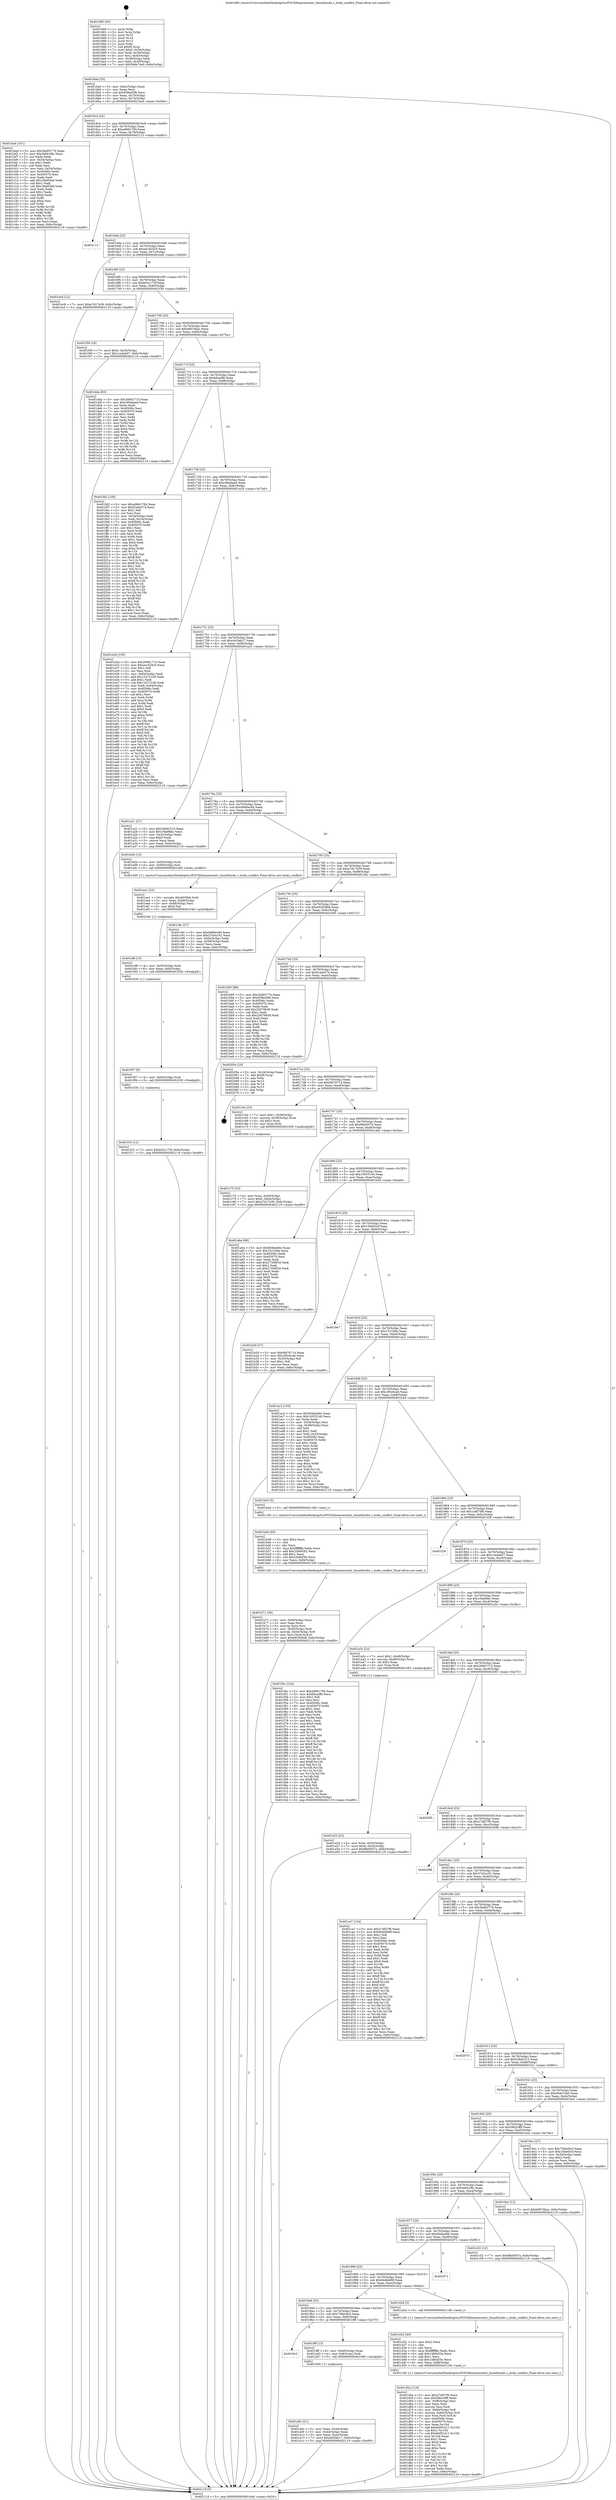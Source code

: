 digraph "0x401680" {
  label = "0x401680 (/mnt/c/Users/mathe/Desktop/tcc/POCII/binaries/extr_linuxfslocks.c_locks_conflict_Final-ollvm.out::main(0))"
  labelloc = "t"
  node[shape=record]

  Entry [label="",width=0.3,height=0.3,shape=circle,fillcolor=black,style=filled]
  "0x4016ad" [label="{
     0x4016ad [23]\l
     | [instrs]\l
     &nbsp;&nbsp;0x4016ad \<+3\>: mov -0x6c(%rbp),%eax\l
     &nbsp;&nbsp;0x4016b0 \<+2\>: mov %eax,%ecx\l
     &nbsp;&nbsp;0x4016b2 \<+6\>: sub $0x938ee5f8,%ecx\l
     &nbsp;&nbsp;0x4016b8 \<+3\>: mov %eax,-0x70(%rbp)\l
     &nbsp;&nbsp;0x4016bb \<+3\>: mov %ecx,-0x74(%rbp)\l
     &nbsp;&nbsp;0x4016be \<+6\>: je 0000000000401bed \<main+0x56d\>\l
  }"]
  "0x401bed" [label="{
     0x401bed [101]\l
     | [instrs]\l
     &nbsp;&nbsp;0x401bed \<+5\>: mov $0x3bd02776,%eax\l
     &nbsp;&nbsp;0x401bf2 \<+5\>: mov $0x5e841f6c,%ecx\l
     &nbsp;&nbsp;0x401bf7 \<+2\>: xor %edx,%edx\l
     &nbsp;&nbsp;0x401bf9 \<+3\>: mov -0x54(%rbp),%esi\l
     &nbsp;&nbsp;0x401bfc \<+3\>: sub $0x1,%edx\l
     &nbsp;&nbsp;0x401bff \<+2\>: sub %edx,%esi\l
     &nbsp;&nbsp;0x401c01 \<+3\>: mov %esi,-0x54(%rbp)\l
     &nbsp;&nbsp;0x401c04 \<+7\>: mov 0x40506c,%edx\l
     &nbsp;&nbsp;0x401c0b \<+7\>: mov 0x405070,%esi\l
     &nbsp;&nbsp;0x401c12 \<+2\>: mov %edx,%edi\l
     &nbsp;&nbsp;0x401c14 \<+6\>: add $0x18a6f3a6,%edi\l
     &nbsp;&nbsp;0x401c1a \<+3\>: sub $0x1,%edi\l
     &nbsp;&nbsp;0x401c1d \<+6\>: sub $0x18a6f3a6,%edi\l
     &nbsp;&nbsp;0x401c23 \<+3\>: imul %edi,%edx\l
     &nbsp;&nbsp;0x401c26 \<+3\>: and $0x1,%edx\l
     &nbsp;&nbsp;0x401c29 \<+3\>: cmp $0x0,%edx\l
     &nbsp;&nbsp;0x401c2c \<+4\>: sete %r8b\l
     &nbsp;&nbsp;0x401c30 \<+3\>: cmp $0xa,%esi\l
     &nbsp;&nbsp;0x401c33 \<+4\>: setl %r9b\l
     &nbsp;&nbsp;0x401c37 \<+3\>: mov %r8b,%r10b\l
     &nbsp;&nbsp;0x401c3a \<+3\>: and %r9b,%r10b\l
     &nbsp;&nbsp;0x401c3d \<+3\>: xor %r9b,%r8b\l
     &nbsp;&nbsp;0x401c40 \<+3\>: or %r8b,%r10b\l
     &nbsp;&nbsp;0x401c43 \<+4\>: test $0x1,%r10b\l
     &nbsp;&nbsp;0x401c47 \<+3\>: cmovne %ecx,%eax\l
     &nbsp;&nbsp;0x401c4a \<+3\>: mov %eax,-0x6c(%rbp)\l
     &nbsp;&nbsp;0x401c4d \<+5\>: jmp 0000000000402119 \<main+0xa99\>\l
  }"]
  "0x4016c4" [label="{
     0x4016c4 [22]\l
     | [instrs]\l
     &nbsp;&nbsp;0x4016c4 \<+5\>: jmp 00000000004016c9 \<main+0x49\>\l
     &nbsp;&nbsp;0x4016c9 \<+3\>: mov -0x70(%rbp),%eax\l
     &nbsp;&nbsp;0x4016cc \<+5\>: sub $0xa9661784,%eax\l
     &nbsp;&nbsp;0x4016d1 \<+3\>: mov %eax,-0x78(%rbp)\l
     &nbsp;&nbsp;0x4016d4 \<+6\>: je 0000000000402112 \<main+0xa92\>\l
  }"]
  Exit [label="",width=0.3,height=0.3,shape=circle,fillcolor=black,style=filled,peripheries=2]
  "0x402112" [label="{
     0x402112\l
  }", style=dashed]
  "0x4016da" [label="{
     0x4016da [22]\l
     | [instrs]\l
     &nbsp;&nbsp;0x4016da \<+5\>: jmp 00000000004016df \<main+0x5f\>\l
     &nbsp;&nbsp;0x4016df \<+3\>: mov -0x70(%rbp),%eax\l
     &nbsp;&nbsp;0x4016e2 \<+5\>: sub $0xae1625c5,%eax\l
     &nbsp;&nbsp;0x4016e7 \<+3\>: mov %eax,-0x7c(%rbp)\l
     &nbsp;&nbsp;0x4016ea \<+6\>: je 0000000000401ec8 \<main+0x848\>\l
  }"]
  "0x401f10" [label="{
     0x401f10 [12]\l
     | [instrs]\l
     &nbsp;&nbsp;0x401f10 \<+7\>: movl $0xb03c173f,-0x6c(%rbp)\l
     &nbsp;&nbsp;0x401f17 \<+5\>: jmp 0000000000402119 \<main+0xa99\>\l
  }"]
  "0x401ec8" [label="{
     0x401ec8 [12]\l
     | [instrs]\l
     &nbsp;&nbsp;0x401ec8 \<+7\>: movl $0xe7d17e39,-0x6c(%rbp)\l
     &nbsp;&nbsp;0x401ecf \<+5\>: jmp 0000000000402119 \<main+0xa99\>\l
  }"]
  "0x4016f0" [label="{
     0x4016f0 [22]\l
     | [instrs]\l
     &nbsp;&nbsp;0x4016f0 \<+5\>: jmp 00000000004016f5 \<main+0x75\>\l
     &nbsp;&nbsp;0x4016f5 \<+3\>: mov -0x70(%rbp),%eax\l
     &nbsp;&nbsp;0x4016f8 \<+5\>: sub $0xb03c173f,%eax\l
     &nbsp;&nbsp;0x4016fd \<+3\>: mov %eax,-0x80(%rbp)\l
     &nbsp;&nbsp;0x401700 \<+6\>: je 0000000000401f39 \<main+0x8b9\>\l
  }"]
  "0x401f07" [label="{
     0x401f07 [9]\l
     | [instrs]\l
     &nbsp;&nbsp;0x401f07 \<+4\>: mov -0x60(%rbp),%rdi\l
     &nbsp;&nbsp;0x401f0b \<+5\>: call 0000000000401030 \<free@plt\>\l
     | [calls]\l
     &nbsp;&nbsp;0x401030 \{1\} (unknown)\l
  }"]
  "0x401f39" [label="{
     0x401f39 [19]\l
     | [instrs]\l
     &nbsp;&nbsp;0x401f39 \<+7\>: movl $0x0,-0x34(%rbp)\l
     &nbsp;&nbsp;0x401f40 \<+7\>: movl $0x1ca4ab07,-0x6c(%rbp)\l
     &nbsp;&nbsp;0x401f47 \<+5\>: jmp 0000000000402119 \<main+0xa99\>\l
  }"]
  "0x401706" [label="{
     0x401706 [25]\l
     | [instrs]\l
     &nbsp;&nbsp;0x401706 \<+5\>: jmp 000000000040170b \<main+0x8b\>\l
     &nbsp;&nbsp;0x40170b \<+3\>: mov -0x70(%rbp),%eax\l
     &nbsp;&nbsp;0x40170e \<+5\>: sub $0xb9074bac,%eax\l
     &nbsp;&nbsp;0x401713 \<+6\>: mov %eax,-0x84(%rbp)\l
     &nbsp;&nbsp;0x401719 \<+6\>: je 0000000000401dda \<main+0x75a\>\l
  }"]
  "0x401ef8" [label="{
     0x401ef8 [15]\l
     | [instrs]\l
     &nbsp;&nbsp;0x401ef8 \<+4\>: mov -0x50(%rbp),%rdi\l
     &nbsp;&nbsp;0x401efc \<+6\>: mov %eax,-0xfc(%rbp)\l
     &nbsp;&nbsp;0x401f02 \<+5\>: call 0000000000401030 \<free@plt\>\l
     | [calls]\l
     &nbsp;&nbsp;0x401030 \{1\} (unknown)\l
  }"]
  "0x401dda" [label="{
     0x401dda [83]\l
     | [instrs]\l
     &nbsp;&nbsp;0x401dda \<+5\>: mov $0x269d1715,%eax\l
     &nbsp;&nbsp;0x401ddf \<+5\>: mov $0xc90abaed,%ecx\l
     &nbsp;&nbsp;0x401de4 \<+2\>: xor %edx,%edx\l
     &nbsp;&nbsp;0x401de6 \<+7\>: mov 0x40506c,%esi\l
     &nbsp;&nbsp;0x401ded \<+7\>: mov 0x405070,%edi\l
     &nbsp;&nbsp;0x401df4 \<+3\>: sub $0x1,%edx\l
     &nbsp;&nbsp;0x401df7 \<+3\>: mov %esi,%r8d\l
     &nbsp;&nbsp;0x401dfa \<+3\>: add %edx,%r8d\l
     &nbsp;&nbsp;0x401dfd \<+4\>: imul %r8d,%esi\l
     &nbsp;&nbsp;0x401e01 \<+3\>: and $0x1,%esi\l
     &nbsp;&nbsp;0x401e04 \<+3\>: cmp $0x0,%esi\l
     &nbsp;&nbsp;0x401e07 \<+4\>: sete %r9b\l
     &nbsp;&nbsp;0x401e0b \<+3\>: cmp $0xa,%edi\l
     &nbsp;&nbsp;0x401e0e \<+4\>: setl %r10b\l
     &nbsp;&nbsp;0x401e12 \<+3\>: mov %r9b,%r11b\l
     &nbsp;&nbsp;0x401e15 \<+3\>: and %r10b,%r11b\l
     &nbsp;&nbsp;0x401e18 \<+3\>: xor %r10b,%r9b\l
     &nbsp;&nbsp;0x401e1b \<+3\>: or %r9b,%r11b\l
     &nbsp;&nbsp;0x401e1e \<+4\>: test $0x1,%r11b\l
     &nbsp;&nbsp;0x401e22 \<+3\>: cmovne %ecx,%eax\l
     &nbsp;&nbsp;0x401e25 \<+3\>: mov %eax,-0x6c(%rbp)\l
     &nbsp;&nbsp;0x401e28 \<+5\>: jmp 0000000000402119 \<main+0xa99\>\l
  }"]
  "0x40171f" [label="{
     0x40171f [25]\l
     | [instrs]\l
     &nbsp;&nbsp;0x40171f \<+5\>: jmp 0000000000401724 \<main+0xa4\>\l
     &nbsp;&nbsp;0x401724 \<+3\>: mov -0x70(%rbp),%eax\l
     &nbsp;&nbsp;0x401727 \<+5\>: sub $0xbfcacffe,%eax\l
     &nbsp;&nbsp;0x40172c \<+6\>: mov %eax,-0x88(%rbp)\l
     &nbsp;&nbsp;0x401732 \<+6\>: je 0000000000401fd2 \<main+0x952\>\l
  }"]
  "0x401ee1" [label="{
     0x401ee1 [23]\l
     | [instrs]\l
     &nbsp;&nbsp;0x401ee1 \<+10\>: movabs $0x4030b6,%rdi\l
     &nbsp;&nbsp;0x401eeb \<+3\>: mov %eax,-0x68(%rbp)\l
     &nbsp;&nbsp;0x401eee \<+3\>: mov -0x68(%rbp),%esi\l
     &nbsp;&nbsp;0x401ef1 \<+2\>: mov $0x0,%al\l
     &nbsp;&nbsp;0x401ef3 \<+5\>: call 0000000000401040 \<printf@plt\>\l
     | [calls]\l
     &nbsp;&nbsp;0x401040 \{1\} (unknown)\l
  }"]
  "0x401fd2" [label="{
     0x401fd2 [140]\l
     | [instrs]\l
     &nbsp;&nbsp;0x401fd2 \<+5\>: mov $0xa9661784,%eax\l
     &nbsp;&nbsp;0x401fd7 \<+5\>: mov $0xf1a0e374,%ecx\l
     &nbsp;&nbsp;0x401fdc \<+2\>: mov $0x1,%dl\l
     &nbsp;&nbsp;0x401fde \<+2\>: xor %esi,%esi\l
     &nbsp;&nbsp;0x401fe0 \<+3\>: mov -0x34(%rbp),%edi\l
     &nbsp;&nbsp;0x401fe3 \<+3\>: mov %edi,-0x24(%rbp)\l
     &nbsp;&nbsp;0x401fe6 \<+7\>: mov 0x40506c,%edi\l
     &nbsp;&nbsp;0x401fed \<+8\>: mov 0x405070,%r8d\l
     &nbsp;&nbsp;0x401ff5 \<+3\>: sub $0x1,%esi\l
     &nbsp;&nbsp;0x401ff8 \<+3\>: mov %edi,%r9d\l
     &nbsp;&nbsp;0x401ffb \<+3\>: add %esi,%r9d\l
     &nbsp;&nbsp;0x401ffe \<+4\>: imul %r9d,%edi\l
     &nbsp;&nbsp;0x402002 \<+3\>: and $0x1,%edi\l
     &nbsp;&nbsp;0x402005 \<+3\>: cmp $0x0,%edi\l
     &nbsp;&nbsp;0x402008 \<+4\>: sete %r10b\l
     &nbsp;&nbsp;0x40200c \<+4\>: cmp $0xa,%r8d\l
     &nbsp;&nbsp;0x402010 \<+4\>: setl %r11b\l
     &nbsp;&nbsp;0x402014 \<+3\>: mov %r10b,%bl\l
     &nbsp;&nbsp;0x402017 \<+3\>: xor $0xff,%bl\l
     &nbsp;&nbsp;0x40201a \<+3\>: mov %r11b,%r14b\l
     &nbsp;&nbsp;0x40201d \<+4\>: xor $0xff,%r14b\l
     &nbsp;&nbsp;0x402021 \<+3\>: xor $0x1,%dl\l
     &nbsp;&nbsp;0x402024 \<+3\>: mov %bl,%r15b\l
     &nbsp;&nbsp;0x402027 \<+4\>: and $0xff,%r15b\l
     &nbsp;&nbsp;0x40202b \<+3\>: and %dl,%r10b\l
     &nbsp;&nbsp;0x40202e \<+3\>: mov %r14b,%r12b\l
     &nbsp;&nbsp;0x402031 \<+4\>: and $0xff,%r12b\l
     &nbsp;&nbsp;0x402035 \<+3\>: and %dl,%r11b\l
     &nbsp;&nbsp;0x402038 \<+3\>: or %r10b,%r15b\l
     &nbsp;&nbsp;0x40203b \<+3\>: or %r11b,%r12b\l
     &nbsp;&nbsp;0x40203e \<+3\>: xor %r12b,%r15b\l
     &nbsp;&nbsp;0x402041 \<+3\>: or %r14b,%bl\l
     &nbsp;&nbsp;0x402044 \<+3\>: xor $0xff,%bl\l
     &nbsp;&nbsp;0x402047 \<+3\>: or $0x1,%dl\l
     &nbsp;&nbsp;0x40204a \<+2\>: and %dl,%bl\l
     &nbsp;&nbsp;0x40204c \<+3\>: or %bl,%r15b\l
     &nbsp;&nbsp;0x40204f \<+4\>: test $0x1,%r15b\l
     &nbsp;&nbsp;0x402053 \<+3\>: cmovne %ecx,%eax\l
     &nbsp;&nbsp;0x402056 \<+3\>: mov %eax,-0x6c(%rbp)\l
     &nbsp;&nbsp;0x402059 \<+5\>: jmp 0000000000402119 \<main+0xa99\>\l
  }"]
  "0x401738" [label="{
     0x401738 [25]\l
     | [instrs]\l
     &nbsp;&nbsp;0x401738 \<+5\>: jmp 000000000040173d \<main+0xbd\>\l
     &nbsp;&nbsp;0x40173d \<+3\>: mov -0x70(%rbp),%eax\l
     &nbsp;&nbsp;0x401740 \<+5\>: sub $0xc90abaed,%eax\l
     &nbsp;&nbsp;0x401745 \<+6\>: mov %eax,-0x8c(%rbp)\l
     &nbsp;&nbsp;0x40174b \<+6\>: je 0000000000401e2d \<main+0x7ad\>\l
  }"]
  "0x401d5a" [label="{
     0x401d5a [116]\l
     | [instrs]\l
     &nbsp;&nbsp;0x401d5a \<+5\>: mov $0x27df27f6,%ecx\l
     &nbsp;&nbsp;0x401d5f \<+5\>: mov $0x59b2cff9,%edx\l
     &nbsp;&nbsp;0x401d64 \<+6\>: mov -0xf8(%rbp),%esi\l
     &nbsp;&nbsp;0x401d6a \<+3\>: imul %eax,%esi\l
     &nbsp;&nbsp;0x401d6d \<+3\>: movslq %esi,%rdi\l
     &nbsp;&nbsp;0x401d70 \<+4\>: mov -0x60(%rbp),%r8\l
     &nbsp;&nbsp;0x401d74 \<+4\>: movslq -0x64(%rbp),%r9\l
     &nbsp;&nbsp;0x401d78 \<+4\>: mov %rdi,(%r8,%r9,8)\l
     &nbsp;&nbsp;0x401d7c \<+7\>: mov 0x40506c,%eax\l
     &nbsp;&nbsp;0x401d83 \<+7\>: mov 0x405070,%esi\l
     &nbsp;&nbsp;0x401d8a \<+3\>: mov %eax,%r10d\l
     &nbsp;&nbsp;0x401d8d \<+7\>: add $0x640f1d11,%r10d\l
     &nbsp;&nbsp;0x401d94 \<+4\>: sub $0x1,%r10d\l
     &nbsp;&nbsp;0x401d98 \<+7\>: sub $0x640f1d11,%r10d\l
     &nbsp;&nbsp;0x401d9f \<+4\>: imul %r10d,%eax\l
     &nbsp;&nbsp;0x401da3 \<+3\>: and $0x1,%eax\l
     &nbsp;&nbsp;0x401da6 \<+3\>: cmp $0x0,%eax\l
     &nbsp;&nbsp;0x401da9 \<+4\>: sete %r11b\l
     &nbsp;&nbsp;0x401dad \<+3\>: cmp $0xa,%esi\l
     &nbsp;&nbsp;0x401db0 \<+3\>: setl %bl\l
     &nbsp;&nbsp;0x401db3 \<+3\>: mov %r11b,%r14b\l
     &nbsp;&nbsp;0x401db6 \<+3\>: and %bl,%r14b\l
     &nbsp;&nbsp;0x401db9 \<+3\>: xor %bl,%r11b\l
     &nbsp;&nbsp;0x401dbc \<+3\>: or %r11b,%r14b\l
     &nbsp;&nbsp;0x401dbf \<+4\>: test $0x1,%r14b\l
     &nbsp;&nbsp;0x401dc3 \<+3\>: cmovne %edx,%ecx\l
     &nbsp;&nbsp;0x401dc6 \<+3\>: mov %ecx,-0x6c(%rbp)\l
     &nbsp;&nbsp;0x401dc9 \<+5\>: jmp 0000000000402119 \<main+0xa99\>\l
  }"]
  "0x401e2d" [label="{
     0x401e2d [155]\l
     | [instrs]\l
     &nbsp;&nbsp;0x401e2d \<+5\>: mov $0x269d1715,%eax\l
     &nbsp;&nbsp;0x401e32 \<+5\>: mov $0xae1625c5,%ecx\l
     &nbsp;&nbsp;0x401e37 \<+2\>: mov $0x1,%dl\l
     &nbsp;&nbsp;0x401e39 \<+2\>: xor %esi,%esi\l
     &nbsp;&nbsp;0x401e3b \<+3\>: mov -0x64(%rbp),%edi\l
     &nbsp;&nbsp;0x401e3e \<+6\>: add $0x124721d0,%edi\l
     &nbsp;&nbsp;0x401e44 \<+3\>: add $0x1,%edi\l
     &nbsp;&nbsp;0x401e47 \<+6\>: sub $0x124721d0,%edi\l
     &nbsp;&nbsp;0x401e4d \<+3\>: mov %edi,-0x64(%rbp)\l
     &nbsp;&nbsp;0x401e50 \<+7\>: mov 0x40506c,%edi\l
     &nbsp;&nbsp;0x401e57 \<+8\>: mov 0x405070,%r8d\l
     &nbsp;&nbsp;0x401e5f \<+3\>: sub $0x1,%esi\l
     &nbsp;&nbsp;0x401e62 \<+3\>: mov %edi,%r9d\l
     &nbsp;&nbsp;0x401e65 \<+3\>: add %esi,%r9d\l
     &nbsp;&nbsp;0x401e68 \<+4\>: imul %r9d,%edi\l
     &nbsp;&nbsp;0x401e6c \<+3\>: and $0x1,%edi\l
     &nbsp;&nbsp;0x401e6f \<+3\>: cmp $0x0,%edi\l
     &nbsp;&nbsp;0x401e72 \<+4\>: sete %r10b\l
     &nbsp;&nbsp;0x401e76 \<+4\>: cmp $0xa,%r8d\l
     &nbsp;&nbsp;0x401e7a \<+4\>: setl %r11b\l
     &nbsp;&nbsp;0x401e7e \<+3\>: mov %r10b,%bl\l
     &nbsp;&nbsp;0x401e81 \<+3\>: xor $0xff,%bl\l
     &nbsp;&nbsp;0x401e84 \<+3\>: mov %r11b,%r14b\l
     &nbsp;&nbsp;0x401e87 \<+4\>: xor $0xff,%r14b\l
     &nbsp;&nbsp;0x401e8b \<+3\>: xor $0x0,%dl\l
     &nbsp;&nbsp;0x401e8e \<+3\>: mov %bl,%r15b\l
     &nbsp;&nbsp;0x401e91 \<+4\>: and $0x0,%r15b\l
     &nbsp;&nbsp;0x401e95 \<+3\>: and %dl,%r10b\l
     &nbsp;&nbsp;0x401e98 \<+3\>: mov %r14b,%r12b\l
     &nbsp;&nbsp;0x401e9b \<+4\>: and $0x0,%r12b\l
     &nbsp;&nbsp;0x401e9f \<+3\>: and %dl,%r11b\l
     &nbsp;&nbsp;0x401ea2 \<+3\>: or %r10b,%r15b\l
     &nbsp;&nbsp;0x401ea5 \<+3\>: or %r11b,%r12b\l
     &nbsp;&nbsp;0x401ea8 \<+3\>: xor %r12b,%r15b\l
     &nbsp;&nbsp;0x401eab \<+3\>: or %r14b,%bl\l
     &nbsp;&nbsp;0x401eae \<+3\>: xor $0xff,%bl\l
     &nbsp;&nbsp;0x401eb1 \<+3\>: or $0x0,%dl\l
     &nbsp;&nbsp;0x401eb4 \<+2\>: and %dl,%bl\l
     &nbsp;&nbsp;0x401eb6 \<+3\>: or %bl,%r15b\l
     &nbsp;&nbsp;0x401eb9 \<+4\>: test $0x1,%r15b\l
     &nbsp;&nbsp;0x401ebd \<+3\>: cmovne %ecx,%eax\l
     &nbsp;&nbsp;0x401ec0 \<+3\>: mov %eax,-0x6c(%rbp)\l
     &nbsp;&nbsp;0x401ec3 \<+5\>: jmp 0000000000402119 \<main+0xa99\>\l
  }"]
  "0x401751" [label="{
     0x401751 [25]\l
     | [instrs]\l
     &nbsp;&nbsp;0x401751 \<+5\>: jmp 0000000000401756 \<main+0xd6\>\l
     &nbsp;&nbsp;0x401756 \<+3\>: mov -0x70(%rbp),%eax\l
     &nbsp;&nbsp;0x401759 \<+5\>: sub $0xcb03eb17,%eax\l
     &nbsp;&nbsp;0x40175e \<+6\>: mov %eax,-0x90(%rbp)\l
     &nbsp;&nbsp;0x401764 \<+6\>: je 0000000000401a21 \<main+0x3a1\>\l
  }"]
  "0x401d32" [label="{
     0x401d32 [40]\l
     | [instrs]\l
     &nbsp;&nbsp;0x401d32 \<+5\>: mov $0x2,%ecx\l
     &nbsp;&nbsp;0x401d37 \<+1\>: cltd\l
     &nbsp;&nbsp;0x401d38 \<+2\>: idiv %ecx\l
     &nbsp;&nbsp;0x401d3a \<+6\>: imul $0xfffffffe,%edx,%ecx\l
     &nbsp;&nbsp;0x401d40 \<+6\>: add $0x1480a55e,%ecx\l
     &nbsp;&nbsp;0x401d46 \<+3\>: add $0x1,%ecx\l
     &nbsp;&nbsp;0x401d49 \<+6\>: sub $0x1480a55e,%ecx\l
     &nbsp;&nbsp;0x401d4f \<+6\>: mov %ecx,-0xf8(%rbp)\l
     &nbsp;&nbsp;0x401d55 \<+5\>: call 0000000000401160 \<next_i\>\l
     | [calls]\l
     &nbsp;&nbsp;0x401160 \{1\} (/mnt/c/Users/mathe/Desktop/tcc/POCII/binaries/extr_linuxfslocks.c_locks_conflict_Final-ollvm.out::next_i)\l
  }"]
  "0x401a21" [label="{
     0x401a21 [27]\l
     | [instrs]\l
     &nbsp;&nbsp;0x401a21 \<+5\>: mov $0x526d2315,%eax\l
     &nbsp;&nbsp;0x401a26 \<+5\>: mov $0x1f4a66bc,%ecx\l
     &nbsp;&nbsp;0x401a2b \<+3\>: mov -0x2c(%rbp),%edx\l
     &nbsp;&nbsp;0x401a2e \<+3\>: cmp $0x0,%edx\l
     &nbsp;&nbsp;0x401a31 \<+3\>: cmove %ecx,%eax\l
     &nbsp;&nbsp;0x401a34 \<+3\>: mov %eax,-0x6c(%rbp)\l
     &nbsp;&nbsp;0x401a37 \<+5\>: jmp 0000000000402119 \<main+0xa99\>\l
  }"]
  "0x40176a" [label="{
     0x40176a [25]\l
     | [instrs]\l
     &nbsp;&nbsp;0x40176a \<+5\>: jmp 000000000040176f \<main+0xef\>\l
     &nbsp;&nbsp;0x40176f \<+3\>: mov -0x70(%rbp),%eax\l
     &nbsp;&nbsp;0x401772 \<+5\>: sub $0xd480ec8d,%eax\l
     &nbsp;&nbsp;0x401777 \<+6\>: mov %eax,-0x94(%rbp)\l
     &nbsp;&nbsp;0x40177d \<+6\>: je 0000000000401ed4 \<main+0x854\>\l
  }"]
  "0x401c75" [label="{
     0x401c75 [23]\l
     | [instrs]\l
     &nbsp;&nbsp;0x401c75 \<+4\>: mov %rax,-0x60(%rbp)\l
     &nbsp;&nbsp;0x401c79 \<+7\>: movl $0x0,-0x64(%rbp)\l
     &nbsp;&nbsp;0x401c80 \<+7\>: movl $0xe7d17e39,-0x6c(%rbp)\l
     &nbsp;&nbsp;0x401c87 \<+5\>: jmp 0000000000402119 \<main+0xa99\>\l
  }"]
  "0x401ed4" [label="{
     0x401ed4 [13]\l
     | [instrs]\l
     &nbsp;&nbsp;0x401ed4 \<+4\>: mov -0x50(%rbp),%rdi\l
     &nbsp;&nbsp;0x401ed8 \<+4\>: mov -0x60(%rbp),%rsi\l
     &nbsp;&nbsp;0x401edc \<+5\>: call 0000000000401400 \<locks_conflict\>\l
     | [calls]\l
     &nbsp;&nbsp;0x401400 \{1\} (/mnt/c/Users/mathe/Desktop/tcc/POCII/binaries/extr_linuxfslocks.c_locks_conflict_Final-ollvm.out::locks_conflict)\l
  }"]
  "0x401783" [label="{
     0x401783 [25]\l
     | [instrs]\l
     &nbsp;&nbsp;0x401783 \<+5\>: jmp 0000000000401788 \<main+0x108\>\l
     &nbsp;&nbsp;0x401788 \<+3\>: mov -0x70(%rbp),%eax\l
     &nbsp;&nbsp;0x40178b \<+5\>: sub $0xe7d17e39,%eax\l
     &nbsp;&nbsp;0x401790 \<+6\>: mov %eax,-0x98(%rbp)\l
     &nbsp;&nbsp;0x401796 \<+6\>: je 0000000000401c8c \<main+0x60c\>\l
  }"]
  "0x401b71" [label="{
     0x401b71 [36]\l
     | [instrs]\l
     &nbsp;&nbsp;0x401b71 \<+6\>: mov -0xf4(%rbp),%ecx\l
     &nbsp;&nbsp;0x401b77 \<+3\>: imul %eax,%ecx\l
     &nbsp;&nbsp;0x401b7a \<+3\>: movslq %ecx,%rsi\l
     &nbsp;&nbsp;0x401b7d \<+4\>: mov -0x50(%rbp),%rdi\l
     &nbsp;&nbsp;0x401b81 \<+4\>: movslq -0x54(%rbp),%r8\l
     &nbsp;&nbsp;0x401b85 \<+4\>: mov %rsi,(%rdi,%r8,8)\l
     &nbsp;&nbsp;0x401b89 \<+7\>: movl $0xe92928e8,-0x6c(%rbp)\l
     &nbsp;&nbsp;0x401b90 \<+5\>: jmp 0000000000402119 \<main+0xa99\>\l
  }"]
  "0x401c8c" [label="{
     0x401c8c [27]\l
     | [instrs]\l
     &nbsp;&nbsp;0x401c8c \<+5\>: mov $0xd480ec8d,%eax\l
     &nbsp;&nbsp;0x401c91 \<+5\>: mov $0x37e5a191,%ecx\l
     &nbsp;&nbsp;0x401c96 \<+3\>: mov -0x64(%rbp),%edx\l
     &nbsp;&nbsp;0x401c99 \<+3\>: cmp -0x58(%rbp),%edx\l
     &nbsp;&nbsp;0x401c9c \<+3\>: cmovl %ecx,%eax\l
     &nbsp;&nbsp;0x401c9f \<+3\>: mov %eax,-0x6c(%rbp)\l
     &nbsp;&nbsp;0x401ca2 \<+5\>: jmp 0000000000402119 \<main+0xa99\>\l
  }"]
  "0x40179c" [label="{
     0x40179c [25]\l
     | [instrs]\l
     &nbsp;&nbsp;0x40179c \<+5\>: jmp 00000000004017a1 \<main+0x121\>\l
     &nbsp;&nbsp;0x4017a1 \<+3\>: mov -0x70(%rbp),%eax\l
     &nbsp;&nbsp;0x4017a4 \<+5\>: sub $0xe92928e8,%eax\l
     &nbsp;&nbsp;0x4017a9 \<+6\>: mov %eax,-0x9c(%rbp)\l
     &nbsp;&nbsp;0x4017af \<+6\>: je 0000000000401b95 \<main+0x515\>\l
  }"]
  "0x401b49" [label="{
     0x401b49 [40]\l
     | [instrs]\l
     &nbsp;&nbsp;0x401b49 \<+5\>: mov $0x2,%ecx\l
     &nbsp;&nbsp;0x401b4e \<+1\>: cltd\l
     &nbsp;&nbsp;0x401b4f \<+2\>: idiv %ecx\l
     &nbsp;&nbsp;0x401b51 \<+6\>: imul $0xfffffffe,%edx,%ecx\l
     &nbsp;&nbsp;0x401b57 \<+6\>: add $0x23b9d3f2,%ecx\l
     &nbsp;&nbsp;0x401b5d \<+3\>: add $0x1,%ecx\l
     &nbsp;&nbsp;0x401b60 \<+6\>: sub $0x23b9d3f2,%ecx\l
     &nbsp;&nbsp;0x401b66 \<+6\>: mov %ecx,-0xf4(%rbp)\l
     &nbsp;&nbsp;0x401b6c \<+5\>: call 0000000000401160 \<next_i\>\l
     | [calls]\l
     &nbsp;&nbsp;0x401160 \{1\} (/mnt/c/Users/mathe/Desktop/tcc/POCII/binaries/extr_linuxfslocks.c_locks_conflict_Final-ollvm.out::next_i)\l
  }"]
  "0x401b95" [label="{
     0x401b95 [88]\l
     | [instrs]\l
     &nbsp;&nbsp;0x401b95 \<+5\>: mov $0x3bd02776,%eax\l
     &nbsp;&nbsp;0x401b9a \<+5\>: mov $0x938ee5f8,%ecx\l
     &nbsp;&nbsp;0x401b9f \<+7\>: mov 0x40506c,%edx\l
     &nbsp;&nbsp;0x401ba6 \<+7\>: mov 0x405070,%esi\l
     &nbsp;&nbsp;0x401bad \<+2\>: mov %edx,%edi\l
     &nbsp;&nbsp;0x401baf \<+6\>: add $0x25079939,%edi\l
     &nbsp;&nbsp;0x401bb5 \<+3\>: sub $0x1,%edi\l
     &nbsp;&nbsp;0x401bb8 \<+6\>: sub $0x25079939,%edi\l
     &nbsp;&nbsp;0x401bbe \<+3\>: imul %edi,%edx\l
     &nbsp;&nbsp;0x401bc1 \<+3\>: and $0x1,%edx\l
     &nbsp;&nbsp;0x401bc4 \<+3\>: cmp $0x0,%edx\l
     &nbsp;&nbsp;0x401bc7 \<+4\>: sete %r8b\l
     &nbsp;&nbsp;0x401bcb \<+3\>: cmp $0xa,%esi\l
     &nbsp;&nbsp;0x401bce \<+4\>: setl %r9b\l
     &nbsp;&nbsp;0x401bd2 \<+3\>: mov %r8b,%r10b\l
     &nbsp;&nbsp;0x401bd5 \<+3\>: and %r9b,%r10b\l
     &nbsp;&nbsp;0x401bd8 \<+3\>: xor %r9b,%r8b\l
     &nbsp;&nbsp;0x401bdb \<+3\>: or %r8b,%r10b\l
     &nbsp;&nbsp;0x401bde \<+4\>: test $0x1,%r10b\l
     &nbsp;&nbsp;0x401be2 \<+3\>: cmovne %ecx,%eax\l
     &nbsp;&nbsp;0x401be5 \<+3\>: mov %eax,-0x6c(%rbp)\l
     &nbsp;&nbsp;0x401be8 \<+5\>: jmp 0000000000402119 \<main+0xa99\>\l
  }"]
  "0x4017b5" [label="{
     0x4017b5 [25]\l
     | [instrs]\l
     &nbsp;&nbsp;0x4017b5 \<+5\>: jmp 00000000004017ba \<main+0x13a\>\l
     &nbsp;&nbsp;0x4017ba \<+3\>: mov -0x70(%rbp),%eax\l
     &nbsp;&nbsp;0x4017bd \<+5\>: sub $0xf1a0e374,%eax\l
     &nbsp;&nbsp;0x4017c2 \<+6\>: mov %eax,-0xa0(%rbp)\l
     &nbsp;&nbsp;0x4017c8 \<+6\>: je 000000000040205e \<main+0x9de\>\l
  }"]
  "0x401a53" [label="{
     0x401a53 [23]\l
     | [instrs]\l
     &nbsp;&nbsp;0x401a53 \<+4\>: mov %rax,-0x50(%rbp)\l
     &nbsp;&nbsp;0x401a57 \<+7\>: movl $0x0,-0x54(%rbp)\l
     &nbsp;&nbsp;0x401a5e \<+7\>: movl $0xf8a0057a,-0x6c(%rbp)\l
     &nbsp;&nbsp;0x401a65 \<+5\>: jmp 0000000000402119 \<main+0xa99\>\l
  }"]
  "0x40205e" [label="{
     0x40205e [19]\l
     | [instrs]\l
     &nbsp;&nbsp;0x40205e \<+3\>: mov -0x24(%rbp),%eax\l
     &nbsp;&nbsp;0x402061 \<+7\>: add $0xf0,%rsp\l
     &nbsp;&nbsp;0x402068 \<+1\>: pop %rbx\l
     &nbsp;&nbsp;0x402069 \<+2\>: pop %r12\l
     &nbsp;&nbsp;0x40206b \<+2\>: pop %r14\l
     &nbsp;&nbsp;0x40206d \<+2\>: pop %r15\l
     &nbsp;&nbsp;0x40206f \<+1\>: pop %rbp\l
     &nbsp;&nbsp;0x402070 \<+1\>: ret\l
  }"]
  "0x4017ce" [label="{
     0x4017ce [25]\l
     | [instrs]\l
     &nbsp;&nbsp;0x4017ce \<+5\>: jmp 00000000004017d3 \<main+0x153\>\l
     &nbsp;&nbsp;0x4017d3 \<+3\>: mov -0x70(%rbp),%eax\l
     &nbsp;&nbsp;0x4017d6 \<+5\>: sub $0xf4d76714,%eax\l
     &nbsp;&nbsp;0x4017db \<+6\>: mov %eax,-0xa4(%rbp)\l
     &nbsp;&nbsp;0x4017e1 \<+6\>: je 0000000000401c5e \<main+0x5de\>\l
  }"]
  "0x401a0c" [label="{
     0x401a0c [21]\l
     | [instrs]\l
     &nbsp;&nbsp;0x401a0c \<+3\>: mov %eax,-0x44(%rbp)\l
     &nbsp;&nbsp;0x401a0f \<+3\>: mov -0x44(%rbp),%eax\l
     &nbsp;&nbsp;0x401a12 \<+3\>: mov %eax,-0x2c(%rbp)\l
     &nbsp;&nbsp;0x401a15 \<+7\>: movl $0xcb03eb17,-0x6c(%rbp)\l
     &nbsp;&nbsp;0x401a1c \<+5\>: jmp 0000000000402119 \<main+0xa99\>\l
  }"]
  "0x401c5e" [label="{
     0x401c5e [23]\l
     | [instrs]\l
     &nbsp;&nbsp;0x401c5e \<+7\>: movl $0x1,-0x58(%rbp)\l
     &nbsp;&nbsp;0x401c65 \<+4\>: movslq -0x58(%rbp),%rax\l
     &nbsp;&nbsp;0x401c69 \<+4\>: shl $0x3,%rax\l
     &nbsp;&nbsp;0x401c6d \<+3\>: mov %rax,%rdi\l
     &nbsp;&nbsp;0x401c70 \<+5\>: call 0000000000401050 \<malloc@plt\>\l
     | [calls]\l
     &nbsp;&nbsp;0x401050 \{1\} (unknown)\l
  }"]
  "0x4017e7" [label="{
     0x4017e7 [25]\l
     | [instrs]\l
     &nbsp;&nbsp;0x4017e7 \<+5\>: jmp 00000000004017ec \<main+0x16c\>\l
     &nbsp;&nbsp;0x4017ec \<+3\>: mov -0x70(%rbp),%eax\l
     &nbsp;&nbsp;0x4017ef \<+5\>: sub $0xf8a0057a,%eax\l
     &nbsp;&nbsp;0x4017f4 \<+6\>: mov %eax,-0xa8(%rbp)\l
     &nbsp;&nbsp;0x4017fa \<+6\>: je 0000000000401a6a \<main+0x3ea\>\l
  }"]
  "0x4019c2" [label="{
     0x4019c2\l
  }", style=dashed]
  "0x401a6a" [label="{
     0x401a6a [88]\l
     | [instrs]\l
     &nbsp;&nbsp;0x401a6a \<+5\>: mov $0x604ba9dc,%eax\l
     &nbsp;&nbsp;0x401a6f \<+5\>: mov $0x1521f4fe,%ecx\l
     &nbsp;&nbsp;0x401a74 \<+7\>: mov 0x40506c,%edx\l
     &nbsp;&nbsp;0x401a7b \<+7\>: mov 0x405070,%esi\l
     &nbsp;&nbsp;0x401a82 \<+2\>: mov %edx,%edi\l
     &nbsp;&nbsp;0x401a84 \<+6\>: add $0x27206f18,%edi\l
     &nbsp;&nbsp;0x401a8a \<+3\>: sub $0x1,%edi\l
     &nbsp;&nbsp;0x401a8d \<+6\>: sub $0x27206f18,%edi\l
     &nbsp;&nbsp;0x401a93 \<+3\>: imul %edi,%edx\l
     &nbsp;&nbsp;0x401a96 \<+3\>: and $0x1,%edx\l
     &nbsp;&nbsp;0x401a99 \<+3\>: cmp $0x0,%edx\l
     &nbsp;&nbsp;0x401a9c \<+4\>: sete %r8b\l
     &nbsp;&nbsp;0x401aa0 \<+3\>: cmp $0xa,%esi\l
     &nbsp;&nbsp;0x401aa3 \<+4\>: setl %r9b\l
     &nbsp;&nbsp;0x401aa7 \<+3\>: mov %r8b,%r10b\l
     &nbsp;&nbsp;0x401aaa \<+3\>: and %r9b,%r10b\l
     &nbsp;&nbsp;0x401aad \<+3\>: xor %r9b,%r8b\l
     &nbsp;&nbsp;0x401ab0 \<+3\>: or %r8b,%r10b\l
     &nbsp;&nbsp;0x401ab3 \<+4\>: test $0x1,%r10b\l
     &nbsp;&nbsp;0x401ab7 \<+3\>: cmovne %ecx,%eax\l
     &nbsp;&nbsp;0x401aba \<+3\>: mov %eax,-0x6c(%rbp)\l
     &nbsp;&nbsp;0x401abd \<+5\>: jmp 0000000000402119 \<main+0xa99\>\l
  }"]
  "0x401800" [label="{
     0x401800 [25]\l
     | [instrs]\l
     &nbsp;&nbsp;0x401800 \<+5\>: jmp 0000000000401805 \<main+0x185\>\l
     &nbsp;&nbsp;0x401805 \<+3\>: mov -0x70(%rbp),%eax\l
     &nbsp;&nbsp;0x401808 \<+5\>: sub $0x10055140,%eax\l
     &nbsp;&nbsp;0x40180d \<+6\>: mov %eax,-0xac(%rbp)\l
     &nbsp;&nbsp;0x401813 \<+6\>: je 0000000000401b29 \<main+0x4a9\>\l
  }"]
  "0x4019ff" [label="{
     0x4019ff [13]\l
     | [instrs]\l
     &nbsp;&nbsp;0x4019ff \<+4\>: mov -0x40(%rbp),%rax\l
     &nbsp;&nbsp;0x401a03 \<+4\>: mov 0x8(%rax),%rdi\l
     &nbsp;&nbsp;0x401a07 \<+5\>: call 0000000000401060 \<atoi@plt\>\l
     | [calls]\l
     &nbsp;&nbsp;0x401060 \{1\} (unknown)\l
  }"]
  "0x401b29" [label="{
     0x401b29 [27]\l
     | [instrs]\l
     &nbsp;&nbsp;0x401b29 \<+5\>: mov $0xf4d76714,%eax\l
     &nbsp;&nbsp;0x401b2e \<+5\>: mov $0x185c6ca6,%ecx\l
     &nbsp;&nbsp;0x401b33 \<+3\>: mov -0x25(%rbp),%dl\l
     &nbsp;&nbsp;0x401b36 \<+3\>: test $0x1,%dl\l
     &nbsp;&nbsp;0x401b39 \<+3\>: cmovne %ecx,%eax\l
     &nbsp;&nbsp;0x401b3c \<+3\>: mov %eax,-0x6c(%rbp)\l
     &nbsp;&nbsp;0x401b3f \<+5\>: jmp 0000000000402119 \<main+0xa99\>\l
  }"]
  "0x401819" [label="{
     0x401819 [25]\l
     | [instrs]\l
     &nbsp;&nbsp;0x401819 \<+5\>: jmp 000000000040181e \<main+0x19e\>\l
     &nbsp;&nbsp;0x40181e \<+3\>: mov -0x70(%rbp),%eax\l
     &nbsp;&nbsp;0x401821 \<+5\>: sub $0x10bb63cf,%eax\l
     &nbsp;&nbsp;0x401826 \<+6\>: mov %eax,-0xb0(%rbp)\l
     &nbsp;&nbsp;0x40182c \<+6\>: je 00000000004019e7 \<main+0x367\>\l
  }"]
  "0x4019a9" [label="{
     0x4019a9 [25]\l
     | [instrs]\l
     &nbsp;&nbsp;0x4019a9 \<+5\>: jmp 00000000004019ae \<main+0x32e\>\l
     &nbsp;&nbsp;0x4019ae \<+3\>: mov -0x70(%rbp),%eax\l
     &nbsp;&nbsp;0x4019b1 \<+5\>: sub $0x739dc0e3,%eax\l
     &nbsp;&nbsp;0x4019b6 \<+6\>: mov %eax,-0xf0(%rbp)\l
     &nbsp;&nbsp;0x4019bc \<+6\>: je 00000000004019ff \<main+0x37f\>\l
  }"]
  "0x4019e7" [label="{
     0x4019e7\l
  }", style=dashed]
  "0x401832" [label="{
     0x401832 [25]\l
     | [instrs]\l
     &nbsp;&nbsp;0x401832 \<+5\>: jmp 0000000000401837 \<main+0x1b7\>\l
     &nbsp;&nbsp;0x401837 \<+3\>: mov -0x70(%rbp),%eax\l
     &nbsp;&nbsp;0x40183a \<+5\>: sub $0x1521f4fe,%eax\l
     &nbsp;&nbsp;0x40183f \<+6\>: mov %eax,-0xb4(%rbp)\l
     &nbsp;&nbsp;0x401845 \<+6\>: je 0000000000401ac2 \<main+0x442\>\l
  }"]
  "0x401d2d" [label="{
     0x401d2d [5]\l
     | [instrs]\l
     &nbsp;&nbsp;0x401d2d \<+5\>: call 0000000000401160 \<next_i\>\l
     | [calls]\l
     &nbsp;&nbsp;0x401160 \{1\} (/mnt/c/Users/mathe/Desktop/tcc/POCII/binaries/extr_linuxfslocks.c_locks_conflict_Final-ollvm.out::next_i)\l
  }"]
  "0x401ac2" [label="{
     0x401ac2 [103]\l
     | [instrs]\l
     &nbsp;&nbsp;0x401ac2 \<+5\>: mov $0x604ba9dc,%eax\l
     &nbsp;&nbsp;0x401ac7 \<+5\>: mov $0x10055140,%ecx\l
     &nbsp;&nbsp;0x401acc \<+2\>: xor %edx,%edx\l
     &nbsp;&nbsp;0x401ace \<+3\>: mov -0x54(%rbp),%esi\l
     &nbsp;&nbsp;0x401ad1 \<+3\>: cmp -0x48(%rbp),%esi\l
     &nbsp;&nbsp;0x401ad4 \<+4\>: setl %dil\l
     &nbsp;&nbsp;0x401ad8 \<+4\>: and $0x1,%dil\l
     &nbsp;&nbsp;0x401adc \<+4\>: mov %dil,-0x25(%rbp)\l
     &nbsp;&nbsp;0x401ae0 \<+7\>: mov 0x40506c,%esi\l
     &nbsp;&nbsp;0x401ae7 \<+8\>: mov 0x405070,%r8d\l
     &nbsp;&nbsp;0x401aef \<+3\>: sub $0x1,%edx\l
     &nbsp;&nbsp;0x401af2 \<+3\>: mov %esi,%r9d\l
     &nbsp;&nbsp;0x401af5 \<+3\>: add %edx,%r9d\l
     &nbsp;&nbsp;0x401af8 \<+4\>: imul %r9d,%esi\l
     &nbsp;&nbsp;0x401afc \<+3\>: and $0x1,%esi\l
     &nbsp;&nbsp;0x401aff \<+3\>: cmp $0x0,%esi\l
     &nbsp;&nbsp;0x401b02 \<+4\>: sete %dil\l
     &nbsp;&nbsp;0x401b06 \<+4\>: cmp $0xa,%r8d\l
     &nbsp;&nbsp;0x401b0a \<+4\>: setl %r10b\l
     &nbsp;&nbsp;0x401b0e \<+3\>: mov %dil,%r11b\l
     &nbsp;&nbsp;0x401b11 \<+3\>: and %r10b,%r11b\l
     &nbsp;&nbsp;0x401b14 \<+3\>: xor %r10b,%dil\l
     &nbsp;&nbsp;0x401b17 \<+3\>: or %dil,%r11b\l
     &nbsp;&nbsp;0x401b1a \<+4\>: test $0x1,%r11b\l
     &nbsp;&nbsp;0x401b1e \<+3\>: cmovne %ecx,%eax\l
     &nbsp;&nbsp;0x401b21 \<+3\>: mov %eax,-0x6c(%rbp)\l
     &nbsp;&nbsp;0x401b24 \<+5\>: jmp 0000000000402119 \<main+0xa99\>\l
  }"]
  "0x40184b" [label="{
     0x40184b [25]\l
     | [instrs]\l
     &nbsp;&nbsp;0x40184b \<+5\>: jmp 0000000000401850 \<main+0x1d0\>\l
     &nbsp;&nbsp;0x401850 \<+3\>: mov -0x70(%rbp),%eax\l
     &nbsp;&nbsp;0x401853 \<+5\>: sub $0x185c6ca6,%eax\l
     &nbsp;&nbsp;0x401858 \<+6\>: mov %eax,-0xb8(%rbp)\l
     &nbsp;&nbsp;0x40185e \<+6\>: je 0000000000401b44 \<main+0x4c4\>\l
  }"]
  "0x401990" [label="{
     0x401990 [25]\l
     | [instrs]\l
     &nbsp;&nbsp;0x401990 \<+5\>: jmp 0000000000401995 \<main+0x315\>\l
     &nbsp;&nbsp;0x401995 \<+3\>: mov -0x70(%rbp),%eax\l
     &nbsp;&nbsp;0x401998 \<+5\>: sub $0x6b4bfe98,%eax\l
     &nbsp;&nbsp;0x40199d \<+6\>: mov %eax,-0xec(%rbp)\l
     &nbsp;&nbsp;0x4019a3 \<+6\>: je 0000000000401d2d \<main+0x6ad\>\l
  }"]
  "0x401b44" [label="{
     0x401b44 [5]\l
     | [instrs]\l
     &nbsp;&nbsp;0x401b44 \<+5\>: call 0000000000401160 \<next_i\>\l
     | [calls]\l
     &nbsp;&nbsp;0x401160 \{1\} (/mnt/c/Users/mathe/Desktop/tcc/POCII/binaries/extr_linuxfslocks.c_locks_conflict_Final-ollvm.out::next_i)\l
  }"]
  "0x401864" [label="{
     0x401864 [25]\l
     | [instrs]\l
     &nbsp;&nbsp;0x401864 \<+5\>: jmp 0000000000401869 \<main+0x1e9\>\l
     &nbsp;&nbsp;0x401869 \<+3\>: mov -0x70(%rbp),%eax\l
     &nbsp;&nbsp;0x40186c \<+5\>: sub $0x1a4f75f6,%eax\l
     &nbsp;&nbsp;0x401871 \<+6\>: mov %eax,-0xbc(%rbp)\l
     &nbsp;&nbsp;0x401877 \<+6\>: je 0000000000401f28 \<main+0x8a8\>\l
  }"]
  "0x402071" [label="{
     0x402071\l
  }", style=dashed]
  "0x401f28" [label="{
     0x401f28\l
  }", style=dashed]
  "0x40187d" [label="{
     0x40187d [25]\l
     | [instrs]\l
     &nbsp;&nbsp;0x40187d \<+5\>: jmp 0000000000401882 \<main+0x202\>\l
     &nbsp;&nbsp;0x401882 \<+3\>: mov -0x70(%rbp),%eax\l
     &nbsp;&nbsp;0x401885 \<+5\>: sub $0x1ca4ab07,%eax\l
     &nbsp;&nbsp;0x40188a \<+6\>: mov %eax,-0xc0(%rbp)\l
     &nbsp;&nbsp;0x401890 \<+6\>: je 0000000000401f4c \<main+0x8cc\>\l
  }"]
  "0x401977" [label="{
     0x401977 [25]\l
     | [instrs]\l
     &nbsp;&nbsp;0x401977 \<+5\>: jmp 000000000040197c \<main+0x2fc\>\l
     &nbsp;&nbsp;0x40197c \<+3\>: mov -0x70(%rbp),%eax\l
     &nbsp;&nbsp;0x40197f \<+5\>: sub $0x604ba9dc,%eax\l
     &nbsp;&nbsp;0x401984 \<+6\>: mov %eax,-0xe8(%rbp)\l
     &nbsp;&nbsp;0x40198a \<+6\>: je 0000000000402071 \<main+0x9f1\>\l
  }"]
  "0x401f4c" [label="{
     0x401f4c [134]\l
     | [instrs]\l
     &nbsp;&nbsp;0x401f4c \<+5\>: mov $0xa9661784,%eax\l
     &nbsp;&nbsp;0x401f51 \<+5\>: mov $0xbfcacffe,%ecx\l
     &nbsp;&nbsp;0x401f56 \<+2\>: mov $0x1,%dl\l
     &nbsp;&nbsp;0x401f58 \<+2\>: xor %esi,%esi\l
     &nbsp;&nbsp;0x401f5a \<+7\>: mov 0x40506c,%edi\l
     &nbsp;&nbsp;0x401f61 \<+8\>: mov 0x405070,%r8d\l
     &nbsp;&nbsp;0x401f69 \<+3\>: sub $0x1,%esi\l
     &nbsp;&nbsp;0x401f6c \<+3\>: mov %edi,%r9d\l
     &nbsp;&nbsp;0x401f6f \<+3\>: add %esi,%r9d\l
     &nbsp;&nbsp;0x401f72 \<+4\>: imul %r9d,%edi\l
     &nbsp;&nbsp;0x401f76 \<+3\>: and $0x1,%edi\l
     &nbsp;&nbsp;0x401f79 \<+3\>: cmp $0x0,%edi\l
     &nbsp;&nbsp;0x401f7c \<+4\>: sete %r10b\l
     &nbsp;&nbsp;0x401f80 \<+4\>: cmp $0xa,%r8d\l
     &nbsp;&nbsp;0x401f84 \<+4\>: setl %r11b\l
     &nbsp;&nbsp;0x401f88 \<+3\>: mov %r10b,%bl\l
     &nbsp;&nbsp;0x401f8b \<+3\>: xor $0xff,%bl\l
     &nbsp;&nbsp;0x401f8e \<+3\>: mov %r11b,%r14b\l
     &nbsp;&nbsp;0x401f91 \<+4\>: xor $0xff,%r14b\l
     &nbsp;&nbsp;0x401f95 \<+3\>: xor $0x1,%dl\l
     &nbsp;&nbsp;0x401f98 \<+3\>: mov %bl,%r15b\l
     &nbsp;&nbsp;0x401f9b \<+4\>: and $0xff,%r15b\l
     &nbsp;&nbsp;0x401f9f \<+3\>: and %dl,%r10b\l
     &nbsp;&nbsp;0x401fa2 \<+3\>: mov %r14b,%r12b\l
     &nbsp;&nbsp;0x401fa5 \<+4\>: and $0xff,%r12b\l
     &nbsp;&nbsp;0x401fa9 \<+3\>: and %dl,%r11b\l
     &nbsp;&nbsp;0x401fac \<+3\>: or %r10b,%r15b\l
     &nbsp;&nbsp;0x401faf \<+3\>: or %r11b,%r12b\l
     &nbsp;&nbsp;0x401fb2 \<+3\>: xor %r12b,%r15b\l
     &nbsp;&nbsp;0x401fb5 \<+3\>: or %r14b,%bl\l
     &nbsp;&nbsp;0x401fb8 \<+3\>: xor $0xff,%bl\l
     &nbsp;&nbsp;0x401fbb \<+3\>: or $0x1,%dl\l
     &nbsp;&nbsp;0x401fbe \<+2\>: and %dl,%bl\l
     &nbsp;&nbsp;0x401fc0 \<+3\>: or %bl,%r15b\l
     &nbsp;&nbsp;0x401fc3 \<+4\>: test $0x1,%r15b\l
     &nbsp;&nbsp;0x401fc7 \<+3\>: cmovne %ecx,%eax\l
     &nbsp;&nbsp;0x401fca \<+3\>: mov %eax,-0x6c(%rbp)\l
     &nbsp;&nbsp;0x401fcd \<+5\>: jmp 0000000000402119 \<main+0xa99\>\l
  }"]
  "0x401896" [label="{
     0x401896 [25]\l
     | [instrs]\l
     &nbsp;&nbsp;0x401896 \<+5\>: jmp 000000000040189b \<main+0x21b\>\l
     &nbsp;&nbsp;0x40189b \<+3\>: mov -0x70(%rbp),%eax\l
     &nbsp;&nbsp;0x40189e \<+5\>: sub $0x1f4a66bc,%eax\l
     &nbsp;&nbsp;0x4018a3 \<+6\>: mov %eax,-0xc4(%rbp)\l
     &nbsp;&nbsp;0x4018a9 \<+6\>: je 0000000000401a3c \<main+0x3bc\>\l
  }"]
  "0x401c52" [label="{
     0x401c52 [12]\l
     | [instrs]\l
     &nbsp;&nbsp;0x401c52 \<+7\>: movl $0xf8a0057a,-0x6c(%rbp)\l
     &nbsp;&nbsp;0x401c59 \<+5\>: jmp 0000000000402119 \<main+0xa99\>\l
  }"]
  "0x401a3c" [label="{
     0x401a3c [23]\l
     | [instrs]\l
     &nbsp;&nbsp;0x401a3c \<+7\>: movl $0x1,-0x48(%rbp)\l
     &nbsp;&nbsp;0x401a43 \<+4\>: movslq -0x48(%rbp),%rax\l
     &nbsp;&nbsp;0x401a47 \<+4\>: shl $0x3,%rax\l
     &nbsp;&nbsp;0x401a4b \<+3\>: mov %rax,%rdi\l
     &nbsp;&nbsp;0x401a4e \<+5\>: call 0000000000401050 \<malloc@plt\>\l
     | [calls]\l
     &nbsp;&nbsp;0x401050 \{1\} (unknown)\l
  }"]
  "0x4018af" [label="{
     0x4018af [25]\l
     | [instrs]\l
     &nbsp;&nbsp;0x4018af \<+5\>: jmp 00000000004018b4 \<main+0x234\>\l
     &nbsp;&nbsp;0x4018b4 \<+3\>: mov -0x70(%rbp),%eax\l
     &nbsp;&nbsp;0x4018b7 \<+5\>: sub $0x269d1715,%eax\l
     &nbsp;&nbsp;0x4018bc \<+6\>: mov %eax,-0xc8(%rbp)\l
     &nbsp;&nbsp;0x4018c2 \<+6\>: je 00000000004020f3 \<main+0xa73\>\l
  }"]
  "0x40195e" [label="{
     0x40195e [25]\l
     | [instrs]\l
     &nbsp;&nbsp;0x40195e \<+5\>: jmp 0000000000401963 \<main+0x2e3\>\l
     &nbsp;&nbsp;0x401963 \<+3\>: mov -0x70(%rbp),%eax\l
     &nbsp;&nbsp;0x401966 \<+5\>: sub $0x5e841f6c,%eax\l
     &nbsp;&nbsp;0x40196b \<+6\>: mov %eax,-0xe4(%rbp)\l
     &nbsp;&nbsp;0x401971 \<+6\>: je 0000000000401c52 \<main+0x5d2\>\l
  }"]
  "0x4020f3" [label="{
     0x4020f3\l
  }", style=dashed]
  "0x4018c8" [label="{
     0x4018c8 [25]\l
     | [instrs]\l
     &nbsp;&nbsp;0x4018c8 \<+5\>: jmp 00000000004018cd \<main+0x24d\>\l
     &nbsp;&nbsp;0x4018cd \<+3\>: mov -0x70(%rbp),%eax\l
     &nbsp;&nbsp;0x4018d0 \<+5\>: sub $0x27df27f6,%eax\l
     &nbsp;&nbsp;0x4018d5 \<+6\>: mov %eax,-0xcc(%rbp)\l
     &nbsp;&nbsp;0x4018db \<+6\>: je 0000000000402096 \<main+0xa16\>\l
  }"]
  "0x401dce" [label="{
     0x401dce [12]\l
     | [instrs]\l
     &nbsp;&nbsp;0x401dce \<+7\>: movl $0xb9074bac,-0x6c(%rbp)\l
     &nbsp;&nbsp;0x401dd5 \<+5\>: jmp 0000000000402119 \<main+0xa99\>\l
  }"]
  "0x402096" [label="{
     0x402096\l
  }", style=dashed]
  "0x4018e1" [label="{
     0x4018e1 [25]\l
     | [instrs]\l
     &nbsp;&nbsp;0x4018e1 \<+5\>: jmp 00000000004018e6 \<main+0x266\>\l
     &nbsp;&nbsp;0x4018e6 \<+3\>: mov -0x70(%rbp),%eax\l
     &nbsp;&nbsp;0x4018e9 \<+5\>: sub $0x37e5a191,%eax\l
     &nbsp;&nbsp;0x4018ee \<+6\>: mov %eax,-0xd0(%rbp)\l
     &nbsp;&nbsp;0x4018f4 \<+6\>: je 0000000000401ca7 \<main+0x627\>\l
  }"]
  "0x401680" [label="{
     0x401680 [45]\l
     | [instrs]\l
     &nbsp;&nbsp;0x401680 \<+1\>: push %rbp\l
     &nbsp;&nbsp;0x401681 \<+3\>: mov %rsp,%rbp\l
     &nbsp;&nbsp;0x401684 \<+2\>: push %r15\l
     &nbsp;&nbsp;0x401686 \<+2\>: push %r14\l
     &nbsp;&nbsp;0x401688 \<+2\>: push %r12\l
     &nbsp;&nbsp;0x40168a \<+1\>: push %rbx\l
     &nbsp;&nbsp;0x40168b \<+7\>: sub $0xf0,%rsp\l
     &nbsp;&nbsp;0x401692 \<+7\>: movl $0x0,-0x34(%rbp)\l
     &nbsp;&nbsp;0x401699 \<+3\>: mov %edi,-0x38(%rbp)\l
     &nbsp;&nbsp;0x40169c \<+4\>: mov %rsi,-0x40(%rbp)\l
     &nbsp;&nbsp;0x4016a0 \<+3\>: mov -0x38(%rbp),%edi\l
     &nbsp;&nbsp;0x4016a3 \<+3\>: mov %edi,-0x30(%rbp)\l
     &nbsp;&nbsp;0x4016a6 \<+7\>: movl $0x56de74a0,-0x6c(%rbp)\l
  }"]
  "0x401ca7" [label="{
     0x401ca7 [134]\l
     | [instrs]\l
     &nbsp;&nbsp;0x401ca7 \<+5\>: mov $0x27df27f6,%eax\l
     &nbsp;&nbsp;0x401cac \<+5\>: mov $0x6b4bfe98,%ecx\l
     &nbsp;&nbsp;0x401cb1 \<+2\>: mov $0x1,%dl\l
     &nbsp;&nbsp;0x401cb3 \<+2\>: xor %esi,%esi\l
     &nbsp;&nbsp;0x401cb5 \<+7\>: mov 0x40506c,%edi\l
     &nbsp;&nbsp;0x401cbc \<+8\>: mov 0x405070,%r8d\l
     &nbsp;&nbsp;0x401cc4 \<+3\>: sub $0x1,%esi\l
     &nbsp;&nbsp;0x401cc7 \<+3\>: mov %edi,%r9d\l
     &nbsp;&nbsp;0x401cca \<+3\>: add %esi,%r9d\l
     &nbsp;&nbsp;0x401ccd \<+4\>: imul %r9d,%edi\l
     &nbsp;&nbsp;0x401cd1 \<+3\>: and $0x1,%edi\l
     &nbsp;&nbsp;0x401cd4 \<+3\>: cmp $0x0,%edi\l
     &nbsp;&nbsp;0x401cd7 \<+4\>: sete %r10b\l
     &nbsp;&nbsp;0x401cdb \<+4\>: cmp $0xa,%r8d\l
     &nbsp;&nbsp;0x401cdf \<+4\>: setl %r11b\l
     &nbsp;&nbsp;0x401ce3 \<+3\>: mov %r10b,%bl\l
     &nbsp;&nbsp;0x401ce6 \<+3\>: xor $0xff,%bl\l
     &nbsp;&nbsp;0x401ce9 \<+3\>: mov %r11b,%r14b\l
     &nbsp;&nbsp;0x401cec \<+4\>: xor $0xff,%r14b\l
     &nbsp;&nbsp;0x401cf0 \<+3\>: xor $0x0,%dl\l
     &nbsp;&nbsp;0x401cf3 \<+3\>: mov %bl,%r15b\l
     &nbsp;&nbsp;0x401cf6 \<+4\>: and $0x0,%r15b\l
     &nbsp;&nbsp;0x401cfa \<+3\>: and %dl,%r10b\l
     &nbsp;&nbsp;0x401cfd \<+3\>: mov %r14b,%r12b\l
     &nbsp;&nbsp;0x401d00 \<+4\>: and $0x0,%r12b\l
     &nbsp;&nbsp;0x401d04 \<+3\>: and %dl,%r11b\l
     &nbsp;&nbsp;0x401d07 \<+3\>: or %r10b,%r15b\l
     &nbsp;&nbsp;0x401d0a \<+3\>: or %r11b,%r12b\l
     &nbsp;&nbsp;0x401d0d \<+3\>: xor %r12b,%r15b\l
     &nbsp;&nbsp;0x401d10 \<+3\>: or %r14b,%bl\l
     &nbsp;&nbsp;0x401d13 \<+3\>: xor $0xff,%bl\l
     &nbsp;&nbsp;0x401d16 \<+3\>: or $0x0,%dl\l
     &nbsp;&nbsp;0x401d19 \<+2\>: and %dl,%bl\l
     &nbsp;&nbsp;0x401d1b \<+3\>: or %bl,%r15b\l
     &nbsp;&nbsp;0x401d1e \<+4\>: test $0x1,%r15b\l
     &nbsp;&nbsp;0x401d22 \<+3\>: cmovne %ecx,%eax\l
     &nbsp;&nbsp;0x401d25 \<+3\>: mov %eax,-0x6c(%rbp)\l
     &nbsp;&nbsp;0x401d28 \<+5\>: jmp 0000000000402119 \<main+0xa99\>\l
  }"]
  "0x4018fa" [label="{
     0x4018fa [25]\l
     | [instrs]\l
     &nbsp;&nbsp;0x4018fa \<+5\>: jmp 00000000004018ff \<main+0x27f\>\l
     &nbsp;&nbsp;0x4018ff \<+3\>: mov -0x70(%rbp),%eax\l
     &nbsp;&nbsp;0x401902 \<+5\>: sub $0x3bd02776,%eax\l
     &nbsp;&nbsp;0x401907 \<+6\>: mov %eax,-0xd4(%rbp)\l
     &nbsp;&nbsp;0x40190d \<+6\>: je 000000000040207d \<main+0x9fd\>\l
  }"]
  "0x402119" [label="{
     0x402119 [5]\l
     | [instrs]\l
     &nbsp;&nbsp;0x402119 \<+5\>: jmp 00000000004016ad \<main+0x2d\>\l
  }"]
  "0x40207d" [label="{
     0x40207d\l
  }", style=dashed]
  "0x401913" [label="{
     0x401913 [25]\l
     | [instrs]\l
     &nbsp;&nbsp;0x401913 \<+5\>: jmp 0000000000401918 \<main+0x298\>\l
     &nbsp;&nbsp;0x401918 \<+3\>: mov -0x70(%rbp),%eax\l
     &nbsp;&nbsp;0x40191b \<+5\>: sub $0x526d2315,%eax\l
     &nbsp;&nbsp;0x401920 \<+6\>: mov %eax,-0xd8(%rbp)\l
     &nbsp;&nbsp;0x401926 \<+6\>: je 0000000000401f1c \<main+0x89c\>\l
  }"]
  "0x401945" [label="{
     0x401945 [25]\l
     | [instrs]\l
     &nbsp;&nbsp;0x401945 \<+5\>: jmp 000000000040194a \<main+0x2ca\>\l
     &nbsp;&nbsp;0x40194a \<+3\>: mov -0x70(%rbp),%eax\l
     &nbsp;&nbsp;0x40194d \<+5\>: sub $0x59b2cff9,%eax\l
     &nbsp;&nbsp;0x401952 \<+6\>: mov %eax,-0xe0(%rbp)\l
     &nbsp;&nbsp;0x401958 \<+6\>: je 0000000000401dce \<main+0x74e\>\l
  }"]
  "0x401f1c" [label="{
     0x401f1c\l
  }", style=dashed]
  "0x40192c" [label="{
     0x40192c [25]\l
     | [instrs]\l
     &nbsp;&nbsp;0x40192c \<+5\>: jmp 0000000000401931 \<main+0x2b1\>\l
     &nbsp;&nbsp;0x401931 \<+3\>: mov -0x70(%rbp),%eax\l
     &nbsp;&nbsp;0x401934 \<+5\>: sub $0x56de74a0,%eax\l
     &nbsp;&nbsp;0x401939 \<+6\>: mov %eax,-0xdc(%rbp)\l
     &nbsp;&nbsp;0x40193f \<+6\>: je 00000000004019cc \<main+0x34c\>\l
  }"]
  "0x4019cc" [label="{
     0x4019cc [27]\l
     | [instrs]\l
     &nbsp;&nbsp;0x4019cc \<+5\>: mov $0x739dc0e3,%eax\l
     &nbsp;&nbsp;0x4019d1 \<+5\>: mov $0x10bb63cf,%ecx\l
     &nbsp;&nbsp;0x4019d6 \<+3\>: mov -0x30(%rbp),%edx\l
     &nbsp;&nbsp;0x4019d9 \<+3\>: cmp $0x2,%edx\l
     &nbsp;&nbsp;0x4019dc \<+3\>: cmovne %ecx,%eax\l
     &nbsp;&nbsp;0x4019df \<+3\>: mov %eax,-0x6c(%rbp)\l
     &nbsp;&nbsp;0x4019e2 \<+5\>: jmp 0000000000402119 \<main+0xa99\>\l
  }"]
  Entry -> "0x401680" [label=" 1"]
  "0x4016ad" -> "0x401bed" [label=" 1"]
  "0x4016ad" -> "0x4016c4" [label=" 27"]
  "0x40205e" -> Exit [label=" 1"]
  "0x4016c4" -> "0x402112" [label=" 0"]
  "0x4016c4" -> "0x4016da" [label=" 27"]
  "0x401fd2" -> "0x402119" [label=" 1"]
  "0x4016da" -> "0x401ec8" [label=" 1"]
  "0x4016da" -> "0x4016f0" [label=" 26"]
  "0x401f4c" -> "0x402119" [label=" 1"]
  "0x4016f0" -> "0x401f39" [label=" 1"]
  "0x4016f0" -> "0x401706" [label=" 25"]
  "0x401f39" -> "0x402119" [label=" 1"]
  "0x401706" -> "0x401dda" [label=" 1"]
  "0x401706" -> "0x40171f" [label=" 24"]
  "0x401f10" -> "0x402119" [label=" 1"]
  "0x40171f" -> "0x401fd2" [label=" 1"]
  "0x40171f" -> "0x401738" [label=" 23"]
  "0x401f07" -> "0x401f10" [label=" 1"]
  "0x401738" -> "0x401e2d" [label=" 1"]
  "0x401738" -> "0x401751" [label=" 22"]
  "0x401ef8" -> "0x401f07" [label=" 1"]
  "0x401751" -> "0x401a21" [label=" 1"]
  "0x401751" -> "0x40176a" [label=" 21"]
  "0x401ee1" -> "0x401ef8" [label=" 1"]
  "0x40176a" -> "0x401ed4" [label=" 1"]
  "0x40176a" -> "0x401783" [label=" 20"]
  "0x401ed4" -> "0x401ee1" [label=" 1"]
  "0x401783" -> "0x401c8c" [label=" 2"]
  "0x401783" -> "0x40179c" [label=" 18"]
  "0x401ec8" -> "0x402119" [label=" 1"]
  "0x40179c" -> "0x401b95" [label=" 1"]
  "0x40179c" -> "0x4017b5" [label=" 17"]
  "0x401e2d" -> "0x402119" [label=" 1"]
  "0x4017b5" -> "0x40205e" [label=" 1"]
  "0x4017b5" -> "0x4017ce" [label=" 16"]
  "0x401dda" -> "0x402119" [label=" 1"]
  "0x4017ce" -> "0x401c5e" [label=" 1"]
  "0x4017ce" -> "0x4017e7" [label=" 15"]
  "0x401dce" -> "0x402119" [label=" 1"]
  "0x4017e7" -> "0x401a6a" [label=" 2"]
  "0x4017e7" -> "0x401800" [label=" 13"]
  "0x401d5a" -> "0x402119" [label=" 1"]
  "0x401800" -> "0x401b29" [label=" 2"]
  "0x401800" -> "0x401819" [label=" 11"]
  "0x401d32" -> "0x401d5a" [label=" 1"]
  "0x401819" -> "0x4019e7" [label=" 0"]
  "0x401819" -> "0x401832" [label=" 11"]
  "0x401ca7" -> "0x402119" [label=" 1"]
  "0x401832" -> "0x401ac2" [label=" 2"]
  "0x401832" -> "0x40184b" [label=" 9"]
  "0x401c8c" -> "0x402119" [label=" 2"]
  "0x40184b" -> "0x401b44" [label=" 1"]
  "0x40184b" -> "0x401864" [label=" 8"]
  "0x401c5e" -> "0x401c75" [label=" 1"]
  "0x401864" -> "0x401f28" [label=" 0"]
  "0x401864" -> "0x40187d" [label=" 8"]
  "0x401c52" -> "0x402119" [label=" 1"]
  "0x40187d" -> "0x401f4c" [label=" 1"]
  "0x40187d" -> "0x401896" [label=" 7"]
  "0x401b95" -> "0x402119" [label=" 1"]
  "0x401896" -> "0x401a3c" [label=" 1"]
  "0x401896" -> "0x4018af" [label=" 6"]
  "0x401b71" -> "0x402119" [label=" 1"]
  "0x4018af" -> "0x4020f3" [label=" 0"]
  "0x4018af" -> "0x4018c8" [label=" 6"]
  "0x401b44" -> "0x401b49" [label=" 1"]
  "0x4018c8" -> "0x402096" [label=" 0"]
  "0x4018c8" -> "0x4018e1" [label=" 6"]
  "0x401b29" -> "0x402119" [label=" 2"]
  "0x4018e1" -> "0x401ca7" [label=" 1"]
  "0x4018e1" -> "0x4018fa" [label=" 5"]
  "0x401a6a" -> "0x402119" [label=" 2"]
  "0x4018fa" -> "0x40207d" [label=" 0"]
  "0x4018fa" -> "0x401913" [label=" 5"]
  "0x401a53" -> "0x402119" [label=" 1"]
  "0x401913" -> "0x401f1c" [label=" 0"]
  "0x401913" -> "0x40192c" [label=" 5"]
  "0x401a3c" -> "0x401a53" [label=" 1"]
  "0x40192c" -> "0x4019cc" [label=" 1"]
  "0x40192c" -> "0x401945" [label=" 4"]
  "0x4019cc" -> "0x402119" [label=" 1"]
  "0x401680" -> "0x4016ad" [label=" 1"]
  "0x402119" -> "0x4016ad" [label=" 27"]
  "0x401ac2" -> "0x402119" [label=" 2"]
  "0x401945" -> "0x401dce" [label=" 1"]
  "0x401945" -> "0x40195e" [label=" 3"]
  "0x401b49" -> "0x401b71" [label=" 1"]
  "0x40195e" -> "0x401c52" [label=" 1"]
  "0x40195e" -> "0x401977" [label=" 2"]
  "0x401bed" -> "0x402119" [label=" 1"]
  "0x401977" -> "0x402071" [label=" 0"]
  "0x401977" -> "0x401990" [label=" 2"]
  "0x401c75" -> "0x402119" [label=" 1"]
  "0x401990" -> "0x401d2d" [label=" 1"]
  "0x401990" -> "0x4019a9" [label=" 1"]
  "0x401d2d" -> "0x401d32" [label=" 1"]
  "0x4019a9" -> "0x4019ff" [label=" 1"]
  "0x4019a9" -> "0x4019c2" [label=" 0"]
  "0x4019ff" -> "0x401a0c" [label=" 1"]
  "0x401a0c" -> "0x402119" [label=" 1"]
  "0x401a21" -> "0x402119" [label=" 1"]
}
